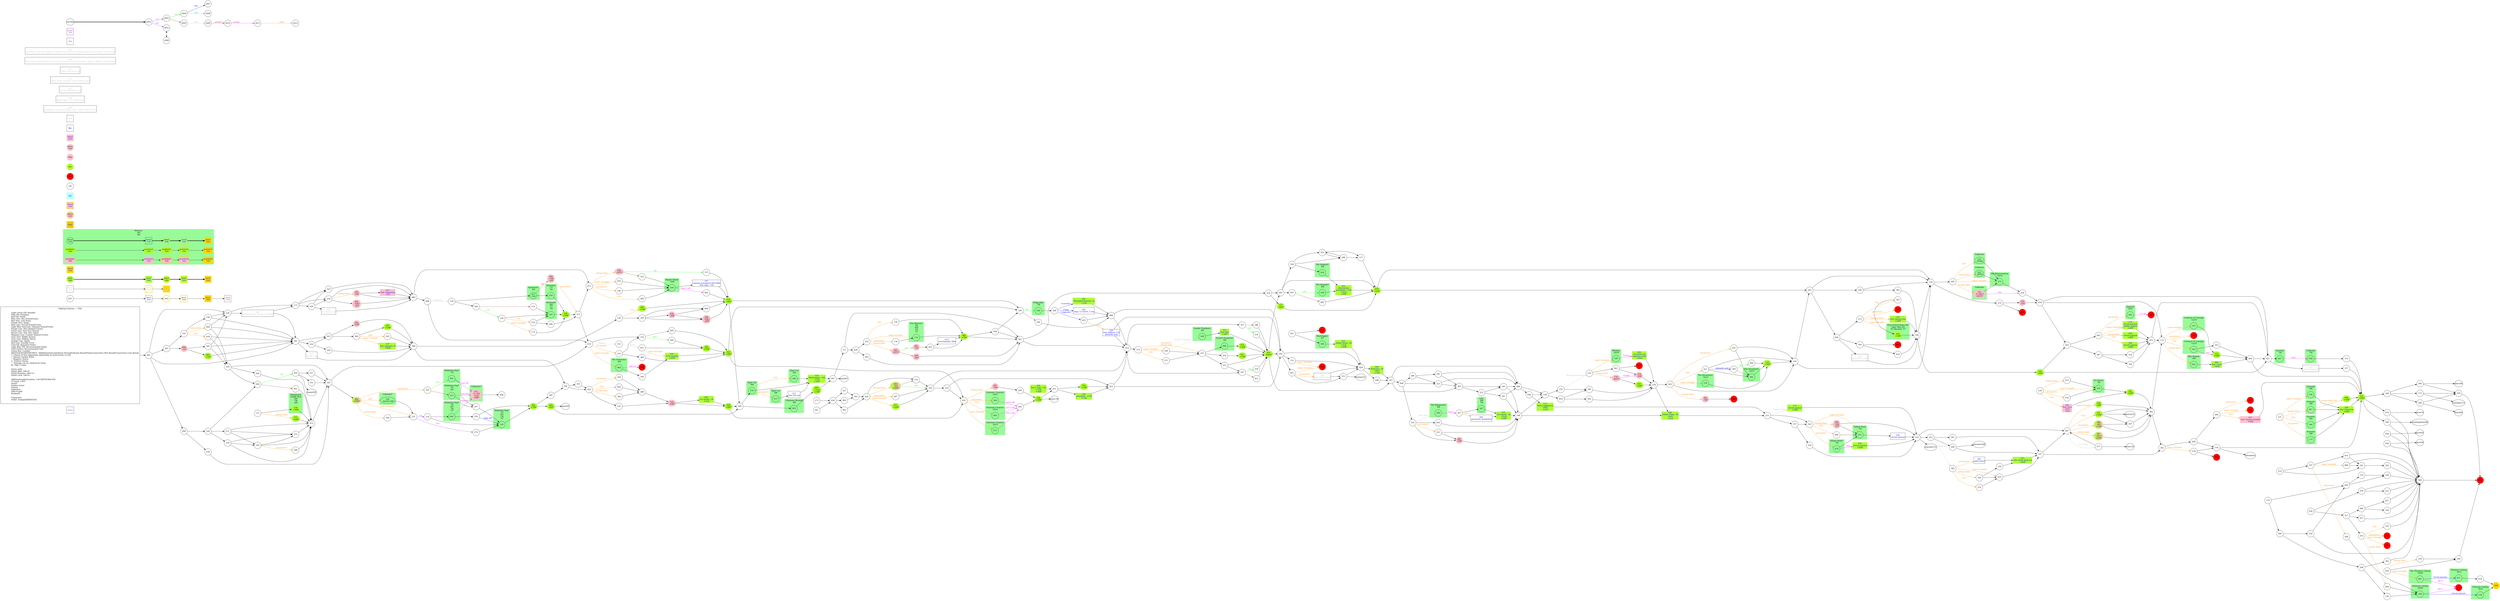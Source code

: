 digraph {
	// graph defaults
	rankdir=LR
	mclimit=50
	nodesep=.3 // changes horizontal separation of nodes
	ranksep=.4 // changes vertical separation of nodes
	node [height=.7
		width=.7
		shape=ellipse
		margin=0]
	edge[weight=5]
	
	subgraph ShopMenu {
		node [fontcolor = "purple" shape = "rect" margin = 0.1]
		menu
	}

	// a box for a graph label
	// note that you can override the defaults set above
	title [label = "Fighting Fantasy --: Title\n\n \
		Light Green Fill: Benefits\l \
		Pink Fill: Penalties\l \
		Red Fill: Death\l \
		Blue Text: Key Items/Events\l \
		Red Text: Lost Items\l \
		Purple Text: Shops\l \
		Blue Line: Forced Items/Events\l \
		Light Blue Text/Line: Optional Items/Events\l \
		Purple Line: Dice Related Events\l \
		Green Line: Stat Test Passed\l \
		Brown Line: Stat Test Failed\l \
		Magenta Line: Combat Related Events\l \
		Grey Text: Riddle Answer\l \
		Grey Line: Hidden Option\l \
		Orange Line: Spells\l \
		Red Line: Possible Error\l \
		Gold Fill: Required Nodes\l \
		Light Blue Fill: Recommended Nodes\l \
		Gold Outline: Recommended Path\l \
		Green Box: Combat\l \
		SK/ST/LK/AT/AR/TM/CW/CL: Skill/Stamina/Luck/Attack Strength/Attack Round/Time/Consecutive Win Round/Consecutive Lose Round\l \
		?: Chance of this happening, depending on instructions in text\l \
		*: Special Combat Rules\l \
		-: Negative Status\l \
		+: Positive Status\l \
		^: Damage can be reduced by items\l \
		@: Take 2 items\l\l \
		Starts with:\l \
		Initial Skill: 1d6+6\l \
		Initial Stamina: 2d6+12\l \
		Initial Luck: 1d6+6\l\l \
		skill/stamina/luck potion: +all SK/ST/LK&1ILK\l \
		10 meal: +4ST\l \
		sword\l \
		leather armor\l \
		lantern\l \
		tinderbox\l \
		2d6+6 gold\l \
		backpack\l\l \
		Comments:\l \
		Order: item/gold/SK/ST/LK\l \
		"
		shape = "box"
		margin = 0.1]

	subgraph Required {
		node [style = "filled" color = "gold" fillcolor = "gold" fontcolor = "blue" shape = "rect"]
		key3
		wrd3 [fontcolor = "grey"]
		boo5
		dam5
		monboo5
		mondam5
		mon5
		440 [fontcolor = "black" shape = "octagon"]
	}

	subgraph Required2 {
		node [style = "filled" color = "gold2" fillcolor = "gold2" fontcolor = "blue" shape = "rect"]
		req2
	}

	subgraph Recommended {
		node [penwidth = 3 color = "gold"]
		txt2
		key2 [shape = "rect" fontcolor = "blue"]
		wrd2 [shape = "rect" fontcolor = "grey"]
		boo3 [style = "filled" fillcolor = "greenyellow"]
		boo4 [style = "filled" fillcolor = "greenyellow"]
		dam3 [style = "filled" fillcolor = "pink"]
		dam4 [style = "filled" fillcolor = "pink"]
		monboo3 [style = "filled" fillcolor = "greenyellow"]
		monboo4 [style = "filled" fillcolor = "greenyellow"]
		mondam3 [style = "filled" fillcolor = "pink"]
		mondam4 [style = "filled" fillcolor = "pink"]
		mon3
		mon4
	}
	
	subgraph Optional {
		node [style = "filled" color = "paleturquoise1" fillcolor = "paleturquoise1" fontcolor = "blue" shape = "rect"]
		opt
	}

	subgraph Combat {
		style = "filled" color = "palegreen"
		subgraph cluster_00 {
			label = "Monster\n 0/0\n 0/0"
			mon1 [label = "\N\n text"]
			mon2 [shape = "rect" fontcolor = "blue" label = "\N\n text"]
			mon3 [label = "\N\n text"]
			mon4 [shape = "rect" fontcolor = "blue" label = "\N\n text"]
			mon5 [shape = "rect" fontcolor = "blue" label = "\N\n text"]
			monboo1 [style = "filled" color = "greenyellow" label = "\N\n text"]
			monboo2 [shape = "rect" style = "filled" color = "greenyellow" fontcolor = "blue" label = "\N\n text"]
			monboo3 [label = "\N\n text"]
			monboo4 [shape = "rect" fontcolor = "blue" label = "\N\n text"]
			monboo5 [shape = "rect" fontcolor = "blue" label = "\N\n text"]
			mondam1 [style = "filled" color = "pink" label = "\N\n text"]
			mondam2 [shape = "rect" style = "filled" color = "pink" fontcolor = "blue" label = "\N\n text"]
			mondam3 [label = "\N\n text"]
			mondam4 [shape = "rect" fontcolor = "blue" label = "\N\n text"]
			mondam5 [shape = "rect" fontcolor = "blue" label = "\N\n text"]
		}
		
		subgraph cluster_01 {
			label = "Chainsaw Bronski\n 8/8"
			003
		}
		
		subgraph cluster_02 {
			label = "Assassin\n 7/6"
			007
		}
		
		subgraph cluster_03 {
			label = "Illya Karpov\n 8/8"
			022
		}

		subgraph cluster_04 {
			label = "Unknown*"
			031 [style = "filled" color = "pink" label = "\N\n -2~3ST\n -1LK?\n -1HP?"]
		}
		
		subgraph cluster_05 {
			label = "Sidney Knox\n 7/6"
			033
		}
		
		subgraph cluster_06 {
			label = "Assassin\n 9/8"
			057
		}
		
		subgraph cluster_07 {
			label = "Four-Armed Beast 8/6\n Tiger Man 9/5\n Dr Macabre 7/7"
			078 [style = "filled" color = "greenyellow" label = "\N\n +3HP"]
		}
		
		subgraph cluster_08 {
			label = "Radiation Dog*\n 7/5\n 6/5\n 7/6\n 7/7"
			082
		}
		
		subgraph cluster_09 {
			label = "The Tormentor\n 8/9"
			084
		}
		
		subgraph cluster_10 {
			label = "The Titanium Cyborg\n 18/20"
			087
		}
		
		subgraph cluster_11 {
			label = "Scarlet Prankster\n 9/8"
			090
		}

		subgraph cluster_12 {
			label = "Mummy\n 10/10"
			109
		}
		
		subgraph cluster_13 {
			label = "Radiation Dog*\n 7/5\n 6/5\n 7/6\n 7/7"
			120
		}
		
		subgraph cluster_14 {
			label = "Fire Warrior*\n 7/6\n 6/6\n 7/5\n 7/5"
			133
		}
		
		subgraph cluster_15 {
			label = "Bodyguard\n Daddy Rich\n 8/9\n 7/8\n 9/8"
			139 [style = "filled" color = "greenyellow" label = "\N\n +3HP"]
		}
		
		subgraph cluster_16 {
			label = "Titanium Cyborg\n 9/10"
			159
		}
		
		subgraph cluster_17 {
			label = "Creature of Carnage\n 12/14"
			163
		}
		
		subgraph cluster_18 {
			label = "Pickpocket\n 7/6"
			166
		}
		
		subgraph cluster_19 {
			label = "Tiger Cat\n 9/8"
			168
		}
		
		subgraph cluster_20 {
			label = "Assassin\n 9/8"
			177
		}
		
		subgraph cluster_21 {
			label = "Assassin\n 9/8"
			194
		}
		
		subgraph cluster_22 {
			label = "The Serpent*\n 8/8"
			196
		}
		
		subgraph cluster_23 {
			label = "Scarlet Prankster\n 9/8"
			198
		}
		
		subgraph cluster_24 {
			label = "Radiation Dog*\n 7/5\n 6/5"
			213
		}
		
		subgraph cluster_25 {
			label = "Assassin\n 9/8"
			236
		}
		
		subgraph cluster_26 {
			label = "Alchemist\n 8/6\n 7/7\n 7/6"
			243
		}
		
		subgraph cluster_27 {
			label = "The Serpent*\n 8/8"
			250
		}
		
		subgraph cluster_28 {
			label = "The Devastator\n 14/12"
			262
		}
		
		subgraph cluster_29 {
			label = "Fountain Creature\n 10/11"
			272
		}
		
		subgraph cluster_30 {
			label = "Tiger Cat\n 9/8"
			278
		}
		
		subgraph cluster_31 {
			label = "Android\n 9/11"
			282
		}
		
		subgraph cluster_32 {
			label = "Ripper Shark\n 10/8"
			294
		}
		
		subgraph cluster_33 {
			label = "Lion\n 8/9\n 7/8"
			297
		}
		
		subgraph cluster_34 {
			label = "Titanium Cyborg\n 18/20"
			298
		}
		
		subgraph cluster_35 {
			label = "Creature of Carnage\n 12/14"
			315
		}
		
		subgraph cluster_36 {
			label = "Fountain Creature\n 10/11"
			326
		}
		
		subgraph cluster_37 {
			label = "Unknown*"
			328 [label = "\N\n -instant kill"]
		}
		
		subgraph cluster_38 {
			label = "Unknown"
			332 [label = "\N\n -3ESK*"]
		}
		
		subgraph cluster_39 {
			label = "Unknown"
			352 [style = "filled" color = "pink" label = "\N\n -0~4ST?\n -6EST?"]
		}
		
		subgraph cluster_40 {
			label = "Alchemist\n 7/7\n 7/6"
			354
		}
		
		subgraph cluster_41 {
			label = "Unknown\n 7/6"
			359
		}
		
		subgraph cluster_42 {
			label = "The Ringmaster\n 8/6"
			360
		}
		
		subgraph cluster_43 {
			label = "The Reincarnation\n 10/12"
			373
		}
		
		subgraph cluster_44 {
			label = "The Devastator\n 14/12"
			378
		}
		
		subgraph cluster_45 {
			label = "Mantrapper\n 8/7"
			396
		}
		
		subgraph cluster_46 {
			label = "Radiation Dog*\n 7/5"
			401
		}
		
		subgraph cluster_47 {
			label = "Fountain Creature\n 10/11"
			404
		}
		
		subgraph cluster_48 {
			label = "Titanium Cyborg\n 9/10"
			411
		}
		
		subgraph cluster_49 {
			label = "Tiger Cat\n 9/8"
			413
		}
		
		subgraph cluster_50 {
			label = "Sidney Knox*\n 7/6"
			419
		}
		
		subgraph cluster_51 {
			label = "Unknown"
			422 [label = "\N\n -4EST"]
		}
		
		subgraph cluster_52 {
			label = "Ice Queen\n 7/8"
			436
		}
		
		subgraph cluster_53 {
			label = "Alchemist*\n 8/6"
			437 [label = "\N\n -2AT"]
		}
		
		cbt
	}

	subgraph Death {
		node [style = "filled" color = "red"]
		008
		032
		048
		059
		136
		173
		184
		230
		274
		277
		292
		335
		376
		384
		390
		392
		414
		ddt
	}

	subgraph Boost {
		node [style = "filled" color = "greenyellow"]
		002 [shape = "rect" fontcolor = "blue" label = "\N\n executive jet\n egyption crate\n +4HP"]
		010 [label = "\N\n +6ST"]
		011 [label = "\N\n +2HP"]
		016 [shape = "rect" fontcolor = "blue" label = "\N\n Sidney Knox: -40\n +1LK\n +3HP"]
		018 [label = "\N\n +6ST"]
		035 [shape = "rect" fontcolor = "blue" label = "\N\n 27th monday\n +2HP"]
		037 [label = "\N\n +1HP"]
		038 [shape = "rect" fontcolor = "blue" label = "\N\n Sidney Knox: -40\n +6ST\n +1LK"]
		063 [label = "\N\n +1ST"]
		064 [shape = "rect" fontcolor = "blue" label = "\N\n Ice Queen: -20\n +1LK"]
		074 [label = "\N\n +3HP"]
		079 [label = "\N\n +2LK"]
		093 [label = "\N\n +1LK\n +1HP"]
		103 [label = "\N\n +6ST?"]
		113 [shape = "rect" fontcolor = "blue" label = "\N\n home appliances\n +6ST\n +1LK"]
		116 [shape = "rect" fontcolor = "blue" label = "\N\n circuit jammer\n parker airport\n +4HP"]
		119 [label = "\N\n +3HP"]
		122 [label = "\N\n +6ST"]
		124 [shape = "rect" fontcolor = "blue" label = "\N\n Mantrapper: +60\n +1LK\n +2HP"]
		126 [shape = "rect" fontcolor = "blue" label = "\N\n president: +100\n +1LK"]
		131 [label = "\N\n +5HP"]
		137 [shape = "rect" fontcolor = "blue" label = "\N\n fear opposite 35\n +2HP"]
		138 [label = "\N\n +2HP"]
		142 [shape = "rect" fontcolor = "blue" label = "\N\n fear clancey bay\n +3HP"]
		175 [shape = "rect" fontcolor = "blue" label = "\N\n circuit jammer\n +5HP"]
		186 [shape = "rect" fontcolor = "blue" label = "\N\n circuit jammer\n +4HP"]
		203 [color = "greenyellow:pink" label = "\N\n -2ST\n +2HP?"]
		227 [shape = "rect" fontcolor = "blue" label = "\N\n info: beast king zoo\n +4HP"]
		231 [label = "\N\n +2HP"]
		238 [shape = "rect" fontcolor = "blue" label = "\N\n lion's cage: +50\n +1LK\n +3HP"]
		241 [label = "\N\n +4HP"]
		258 [shape = "rect" fontcolor = "blue" label = "\N\n fear tomorrow\n +6HP"]
		267 [label = "\N\n +1HP"]
		281 [shape = "rect" fontcolor = "blue" label = "\N\n Mustapha Kareem: x2\n +1LK"]
		284 [color = "greenyellow:pink" label = "\N\n &plusmn;?HP?"]
		285 [label = "\N\n +2HP"]
		293 [label = "\N\n +6ST"]
		295 [label = "\N\n +1HP"]
		300 [shape = "rect" fontcolor = "blue" label = "\N\n Poisoner: -30\n +6ST\n +1LK"]
		304 [shape = "rect" fontcolor = "blue" label = "\N\n circuit jammer\n +4HP"]
		307 [color = "greenyellow:pink" label = "\N\n -4ST?\n &plusmn;2HP"]
		311 [label = "\N\n +6ST"]
		333 [shape = "rect" fontcolor = "blue" label = "\N\n fear 9am\n +3HP"]
		336 [label = "\N\n +4HP"]
		337 [label = "\N\n +6ST"]
		338 [label = "\N\n -2HP"]
		350 [label = "\N\n +?HP"]
		358 [shape = "rect" fontcolor = "blue" label = "\N\n circuit jammer\n +4HP"]
		364 [shape = "rect" fontcolor = "blue" label = "\N\n fear 11am\n +5HP"]
		371 [label = "\N\n +3HP"]
		380 [label = "\N\n +?HP"]
		389 [color = "greenyellow:pink" label = "\N\n -4ST\n +2HP"]
		393 [label = "\N\n +1HP"]
		400 [label = "\N\n +1HP"]
		431 [label = "\N\n +2HP"]
		432 [shape = "rect" fontcolor = "blue" label = "\N\n illya karpov\n president: +100\n +2LK\n +2HP"]
		433 [shape = "rect" fontcolor = "blue" label = "\N\n Ice Queen: -20\n +1LK\n +3HP"]
		438 [label = "\N\n +6ST"]
		bst
		boo1 [label = "\N\n text"]
		boo2 [shape = "rect" fontcolor = "blue" label = "\N\n text"]
		boo3 [label = "\N\n text"]
		boo4 [shape = "rect" fontcolor = "blue" label = "\N\n text"]
		boo5 [shape = "rect" fontcolor = "blue" label = "\N\n text"]
	}

	subgraph Damage {
		node [style = "filled" color = "pink"]
		005 [label = "\N\n -1SK?\n -2ST"]
		028 [label = "\N\n -1SK\n -2ST"]
		099 [label = "\N\n -1ST"]
		170 [label = "\N\n -4ST??"]
		180 [label = "\N\n -2ST??"]
		182 [shape = "rect" fontcolor = "blue" label = "\N\n fear 3ave\n -2ST?\n -1LK"]
		183 [label = "\N\n -2ST"]
		200 [label = "\N\n -4ST"]
		204 [label = "\N\n -1SK\n -3ST"]
		244 [label = "\N\n -1HP"]
		261 [label = "\N\n -?ST"]
		269 [label = "\N\n -1SK?\n -2HP"]
		275 [shape = "rect" fontcolor = "blue" label = "\N\n fear submarine\n -2ST"]
		279 [label = "\N\n -2ST"]
		283 [label = "\N\n -2ST??"]
		314 [label = "\N\n -2HP"]
		316 [label = "\N\n -1HP?"]
		363 [label = "\N\n -?HP"]
		367 [label = "\N\n -?HP"]
		383 [label = "\N\n -2HP"]
		426 [label = "\N\n -2SK"]
		427 [shape = "rect" fontcolor = "blue" label = "\N\n fear chinese laundry\n +6HP"]
		ddg
		dam1 [label = "\N\n text"]
		dam2 [shape = "rect" fontcolor = "blue" label = "\N\n text"]
		dam3 [label = "\N\n text"]
		dam4 [shape = "rect" fontcolor = "blue" label = "\N\n text"]
		dam5 [shape = "rect" fontcolor = "blue" label = "\N\n text"]
	}

	subgraph Key_Item {
		node [fontcolor = "blue" shape = "rect"]
		kky
		013 [label = "\N\n merchandise 28th"]
		020 [label = "\N\n map: 12 street, 2 ave"]
		081 [label = "\N\n gold watch"]
		092 [label = "\N\n password: quicksilver"]
		140 [label = "\N\n circuit jammer"]
		197 [label = "\N\n captain menagerie:444-5666\n lion cage: +50"]
		217 [label = "\N\n fear 5th ave"]
		329 [label = "\N\n fear address 176\n phenolic acid"]
		key1 [label = "\N\n text"]
		key2 [label = "\N\n text"]
		key3 [label = "\N\n text"]
		key4 [fontcolor = "crimson" label = "\N\n -text"]
	}
	
	subgraph Key_Word {
		node [fontcolor = "grey" shape = "rect"]
		wwd
		083 [label = "\N\n Ice Queen: -20"]
		088 [label = "\N\n Alchemists: Cleveland Bank, 4am, 128th street 10 ave"]
		100 [label = "\N\n ocean behemoth"]
		108 [label = "\N\n Daddy Rich: 113, 58th street"]
		127 [label = "\N\n Scarlet Prankster: -50"]
		152 [label = "\N\n Brain Child: Timothy Grant 100th street"]
		167 [label = "\N\n Smoke: -20"]
		222 [label = "\N\n Tiger Cat: pussy cat"]
		246 [label = "\N\n fear 209th street"]
		264 [label = "\N\n president: +100"]
		280 [label = "\N\n Tormentor: Richard Storm, Ice Queen: Sylvia Frost, Dr Macabre: Marcus Buletta, rob chemist"]
		312 [label = "\N\n President Titan City, KMarcus Buletta and Rat-face Flanagan know how attempt on life made"]
		386 [label = "\N\n Richard Storm, Susan: 555-9999"]
		wrd1 [label = "\N\n text"]
		wrd2 [label = "\N\n text"]
		wrd3 [label = "\N\n text"]
	}
	
	subgraph Shop {
		node [fontcolor = "purple" shape = "rect"]
		shp
		shop1 [label = "\N\n text"]
	}

	mon1 -> mon2 -> mon3 -> mon4 -> mon5 [penwidth = 3]
	boo1 -> boo2 -> boo3 -> boo4 -> boo5 [penwidth = 3]
	txt1 -> key1 -> txt2 -> key2 -> key3 -> key4
	wrd1 -> wrd2 -> wrd3
	monboo1 -> monboo2 -> monboo3 -> monboo4 -> monboo5
	mondam1 -> mondam2 -> mondam3 -> mondam4 -> mondam5

	myTitle -> z001 [penwidth = 3]
	z001 -> z002 [color = "purple" fontcolor = "purple" label = "1-3"]
	z001 -> z003 [color = "purple" fontcolor = "purple" label = "4-6"]
	z002 -> z004 [color = "green" fontcolor = "green" label = "LK"]
	z002 -> z005 [color = "brown"]
	z003 -> z006 [dir = "both"]
	z004 -> z007 [color = "blue" fontcolor = "blue" label = "req"]
	z004 -> z008 [color = "cyan3" fontcolor = "cyan3" label = "-opt"]
	z005 -> z009 [color = "grey" fontcolor = "grey" label = "info"]
	z009 -> z010 [color = "crimson" fontcolor = "crimson" label = "error(?)"]
	z010 -> z011 [color = "magenta" fontcolor = "magenta" label = "escape"]
	z011 -> z012 [color = "darkorange" fontcolor = "darkorange" label = "spell"]
	{
		rank = same
		z003
		z006
	}
	title -> 001
	001 -> 263
	001 -> 289
	001 -> 228
	001 -> 341
	002 -> 276
	003 -> 093
	004 -> 399
	004 -> 310
	004 -> 223
	005 -> 060
	006 -> 298
	007 -> 359 [color = "magenta" fontcolor = "magenta" label = "2AR"]
	009 -> 165
	009 -> 341
	009 -> 228
	010 -> 201
	010 -> 185
	011 -> 162
	012 -> 436
	013 -> 380
	014 -> 351
	014 -> 368
	015 -> 187
	015 -> 174
	015 -> 357
	016 -> 428
	017 -> 181
	018 -> 369
	018 -> 185
	019 -> 440
	020 -> 086
	021 -> 100
	021 -> 007
	022 -> 364
	023 -> 366
	023 -> 244
	024 -> 402 [color = "darkorange" fontcolor = "darkorange" label = "ETS"]
	024 -> 209 [color = "darkorange" fontcolor = "darkorange" label = "psi-powers"]
	024 -> 344 [color = "darkorange" fontcolor = "darkorange" label = "energy blast"]
	024 -> 232
	025 -> 107
	026 -> 158
	026 -> 113
	027 -> 368
	028 -> 372 [color = "darkorange" fontcolor = "darkorange" label = "psi-powers"]
	029 -> 287 [color = "darkorange" fontcolor = "darkorange" label = "psi-powers"]
	029 -> 203 [color = "darkorange" fontcolor = "darkorange" label = "energy blast"]
	029 -> 011 [color = "darkorange" fontcolor = "darkorange" label = "super strength"]
	029 -> 153
	030 -> ave030
	030 -> 368
	031 -> dog
	033 -> 140
	034 -> 066
	034 -> 403
	034 -> 257
	035 -> 010
	036 -> 073
	037 -> 103
	038 -> 215
	039 -> 370
	039 -> 317
	040 -> 021
	040 -> 311
	041 -> 246 [color = "darkorange" fontcolor = "darkorange" label = "psi-powers"]
	041 -> 414 [color = "darkorange" fontcolor = "darkorange" label = "super strength"]
	041 -> 331
	042 -> 301
	043 -> 407
	043 -> 169
	043 -> 079
	044 -> 199
	044 -> 110
	045 -> 148
	046 -> date046
	046 -> 220
	047 -> 034
	049 -> 285
	050 -> ave050
	050 -> 368
	051 -> 035 [color = "darkorange" fontcolor = "darkorange" label = "super strength"]
	051 -> 285
	052 -> 436
	053 -> 013
	053 -> 380
	054 -> 405 [color = "green" fontcolor = "green" label = "LK"]
	054 -> 091 [color = "brown"]
	055 -> 294
	056 -> 079
	057 -> 400 [color = "darkorange" fontcolor = "darkorange" label = "energy blast+hit"]
	057 -> 258
	058 -> 154
	058 -> 208
	060 -> 072
	060 -> 098
	061 -> 184
	061 -> 314
	062 -> 186 [color = "darkorange" fontcolor = "darkorange" label = "ETS"]
	062 -> 116 [color = "darkorange" fontcolor = "darkorange" label = "super strength"]
	062 -> 282 [color = "darkorange" fontcolor = "darkorange" label = "psi-powers"]
	062 -> 304 [color = "darkorange" fontcolor = "darkorange" label = "energy blast"]
	063 -> 341
	064 -> 438
	065 -> 138
	066 -> 303
	067 -> rain067
	067 -> 111
	068 -> 351
	068 -> 368
	069 -> 119
	070 -> ave070
	070 -> 368
	071 -> 126
	071 -> 393
	072 -> 299 [color = "darkorange" fontcolor = "darkorange" label = "ETS"]
	072 -> 180 [color = "darkorange" fontcolor = "darkorange" label = "energy blast"]
	072 -> 146 [color = "darkorange" fontcolor = "darkorange" label = "psi-powers"]
	072 -> 055 [color = "darkorange" fontcolor = "darkorange" label = "super strength"]
	073 -> 181
	074 -> 103
	075 -> 021
	075 -> 114
	076 -> 425
	076 -> 021
	076 -> 114
	077 -> clue129
	077 -> 097
	078 -> 226
	079 -> 245
	079 -> 134
	080 -> 033
	081 -> 227
	082 -> 031 [color = "magenta" fontcolor = "magenta" label = "lose AR"]
	082 -> 193
	083 -> 060
	084 -> 346
	084 -> 376 [color = "magenta" fontcolor = "magenta" label = "AR>10"]
	085 -> 332 [color = "darkorange" fontcolor = "darkorange" label = "ETS"]
	085 -> 422 [color = "darkorange" fontcolor = "darkorange" label = "psi-powers"]
	085 -> 352 [color = "darkorange" fontcolor = "darkorange" label = "energy blast"]
	085 -> 373 [color = "darkorange" fontcolor = "darkorange" label = "super strength"]
	086 -> 015
	086 -> 202
	087 -> 411 [color = "blue" fontcolor = "blue" label = "circuit jammer"]
	087 -> 136 [color = "magenta" fontcolor = "magenta" label = "AR>3"]
	089 -> 018
	090 -> 074
	091 -> 073
	092 -> 433
	093 -> 067
	094 -> 313
	094 -> 160
	094 -> 264
	095 -> 018
	096 -> 027
	096 -> 164
	097 -> 389 [color = "darkorange" fontcolor = "darkorange" label = "psi-powers"]
	097 -> 307 [color = "darkorange" fontcolor = "darkorange" label = "energy blast"]
	097 -> 338 [color = "darkorange" fontcolor = "darkorange" label = "super strength"]
	097 -> 231 [color = "darkorange" fontcolor = "darkorange" label = "ETS"]
	097 -> 077 [color = "grey" fontcolor = "grey" label = "Ice Queen"]
	098 -> 410
	098 -> 118 [color = "grey" fontcolor = "grey" label = "Alchemist"]
	099 -> 063
	099 -> 305
	100 -> 157
	101 -> 024
	102 -> 023
	102 -> 229
	103 -> 202
	103 -> 327
	103 -> 043
	104 -> 318
	104 -> 211
	104 -> 054
	105 -> 401 [color = "green" fontcolor = "green" label = "LK"]
	105 -> 213 [color = "brown"]
	106 -> 086
	107 -> 342
	107 -> 097
	109 -> 002 [color = "magenta" fontcolor = "magenta" label = "EST&le;4"]
	110 -> 199
	111 -> 429
	111 -> 301
	112 -> 420
	112 -> 323
	112 -> 259
	113 -> 215
	114 -> 315 [color = "darkorange" fontcolor = "darkorange" label = "super strength"]
	114 -> 384 [color = "darkorange" fontcolor = "darkorange" label = "psi-powers"]
	114 -> 022 [color = "darkorange" fontcolor = "darkorange" label = "energy blast"]
	114 -> 163 [color = "darkorange" fontcolor = "darkorange" label = "ETS"]
	115 -> timedate115
	115 -> 220
	116 -> 075
	117 -> 079
	118 -> 437
	118 -> 309
	119 -> 319
	120 -> 350
	121 -> 236 [color = "darkorange" fontcolor = "darkorange" label = "super strength"]
	121 -> 057 [color = "darkorange" fontcolor = "darkorange" label = "energy blast"]
	121 -> 177 [color = "darkorange" fontcolor = "darkorange" label = "psi-powers"]
	121 -> 194 [color = "darkorange" fontcolor = "darkorange" label = "ETS"]
	122 -> 021
	122 -> 425
	123 -> 018
	124 -> 067
	125 -> poisoner125
	125 -> 412
	125 -> 097
	126 -> 435
	128 -> 172 [color = "darkorange" fontcolor = "darkorange" label = "super strength"]
	128 -> 210 [color = "darkorange" fontcolor = "darkorange" label = "ETS"]
	128 -> 243
	129 -> 436 [color = "darkorange" fontcolor = "darkorange" label = "super strength"]
	129 -> 182 [color = "darkorange" fontcolor = "darkorange" label = "ETS"]
	129 -> 052 [color = "darkorange" fontcolor = "darkorange" label = "psi-powers"]
	129 -> 012 [color = "darkorange" fontcolor = "darkorange" label = "energy blast"]
	130 -> 298
	131 -> 040
	132 -> 082
	132 -> 120
	133 -> 380
	134 -> 219
	134 -> 085
	135 -> 240
	135 -> 270 [color = "grey" fontcolor = "grey" label = "Mustapha Kareem"]
	137 -> 398
	138 -> clue138
	138 -> 071
	139 -> 073
	140 -> 125
	141 -> 051 [color = "grey" fontcolor = "grey" label = "Susan"]
	142 -> 226
	143 -> 439
	143 -> 090
	143 -> 212
	144 -> 295 [color = "darkorange" fontcolor = "darkorange" label = "ETS"]
	144 -> 339
	145 -> 368
	146 -> 294
	147 -> 068 [color = "darkorange" fontcolor = "darkorange" label = "super strength"]
	147 -> 188 [color = "darkorange" fontcolor = "darkorange" label = "psi-powers"]
	147 -> 014
	148 -> 158
	148 -> 038
	149 -> 341
	149 -> 228
	150 -> 227
	151 -> 428
	151 -> 414 [color = "darkorange" fontcolor = "darkorange" label = "super strength"]
	153 -> 162
	154 -> 311
	154 -> falsealarm
	155 -> 243
	156 -> 380
	157 -> 311
	158 -> 416
	158 -> 135
	159 -> 440
	160 -> 424
	160 -> 008
	161 -> 408
	161 -> 148
	162 -> 015
	162 -> 225
	163 -> 353
	163 -> 131 [color = "magenta" fontcolor = "magenta" label = "win"]
	164 -> 368
	165 -> 036
	165 -> 054
	165 -> 181
	166 -> 296
	167 -> 398
	168 -> 124
	169 -> 322
	169 -> 288
	169 -> 250
	170 -> 314 [color = "magenta" fontcolor = "magenta" label = "escape"]
	170 -> 431
	171 -> 371 [color = "darkorange" fontcolor = "darkorange" label = "energy blast"]
	171 -> 139
	172 -> 336
	174 -> 248 [color = "darkorange" fontcolor = "darkorange" label = "super strength"]
	174 -> 271 [color = "darkorange" fontcolor = "darkorange" label = "ETS"]
	174 -> 143 [color = "darkorange" fontcolor = "darkorange" label = "psi-powers\n energy blast"]
	175 -> 125
	176 -> 049 [color = "green" fontcolor = "green" label = "SK-1"]
	176 -> 260 [color = "brown"]
	177 -> 258
	178 -> 133
	179 -> 266
	179 -> 044
	180 -> 123 [color = "green" fontcolor = "green" label = "SK"]
	180 -> 255 [color = "brown"]
	181 -> 284
	181 -> 410
	182 -> 241
	183 -> 275
	183 -> 060
	185 -> 166 [color = "green" fontcolor = "green" label = "SK"]
	185 -> 106 [color = "brown"]
	186 -> 075
	187 -> 224 [color = "green" fontcolor = "green" label = "SK"]
	187 -> 415 [color = "brown"]
	188 -> 298
	189 -> 327
	190 -> 134
	190 -> 395
	191 -> 418 [color = "darkorange" fontcolor = "darkorange" label = "ETS"]
	191 -> 009 [color = "darkorange" fontcolor = "darkorange" label = "psi-powers"]
	191 -> 149
	192 -> 262
	192 -> 319
	193 -> 120 [color = "blue" fontcolor = "blue" label = "dogs left"]
	193 -> 350
	194 -> 258
	195 -> 348 [color = "darkorange" fontcolor = "darkorange" label = "psi-powers"]
	195 -> 233
	195 -> 073
	196 -> 432
	197 -> 018
	198 -> 333
	199 -> 368
	200 -> 301
	201 -> 272 [color = "darkorange" fontcolor = "darkorange" label = "super strength"]
	201 -> 326 [color = "darkorange" fontcolor = "darkorange" label = "psi-powers"]
	201 -> 367 [color = "darkorange" fontcolor = "darkorange" label = "energy blast"]
	201 -> 404 [color = "darkorange" fontcolor = "darkorange" label = "ETS"]
	202 -> 151
	202 -> 041
	202 -> 428
	203 -> 153 [color = "brown"]
	203 -> 162 [color = "green" fontcolor = "green" label = "SK"]
	204 -> 033
	204 -> 125
	205 -> 398
	206 -> 381
	206 -> 130
	207 -> 092 [color = "darkorange" fontcolor = "darkorange" label = "ETS"]
	207 -> 297
	208 -> 274 [color = "darkorange" fontcolor = "darkorange" label = "psi-powers"]
	208 -> 427 [color = "darkorange" fontcolor = "darkorange" label = "ETS"]
	208 -> 392 [color = "darkorange" fontcolor = "darkorange" label = "super strength"]
	209 -> 286
	210 -> 406
	210 -> 243
	211 -> 195
	211 -> 233
	211 -> 073
	212 -> 187
	212 -> 103
	213 -> 031 [color = "magenta" fontcolor = "magenta" label = "lose AR"]
	213 -> 247
	214 -> 351
	214 -> 147
	215 -> 175 [color = "grey" fontcolor = "grey" label = "Sidney Knox"]
	215 -> 343
	215 -> 377
	216 -> 308
	216 -> 176
	217 -> 124
	218 -> 337
	218 -> 043
	219 -> 230
	219 -> 279
	220 -> 292
	221 -> 368
	223 -> 408
	223 -> 365
	224 -> 103
	225 -> 201
	225 -> 435
	226 -> 134
	226 -> 122
	227 -> 107
	228 -> 112
	228 -> 386
	229 -> 398
	231 -> 362
	231 -> 347
	231 -> queen231
	232 -> 316
	233 -> 073
	234 -> 103
	235 -> 025
	236 -> 258
	237 -> 132 [color = "purple" fontcolor = "purple" label = "1-4"]
	237 -> 375 [color = "purple" fontcolor = "purple" label = "5-6"]
	238 -> 071
	239 -> 076
	240 -> 276
	241 -> 362
	242 -> 378 [color = "darkorange" fontcolor = "darkorange" label = "super strength"]
	242 -> 421 [color = "darkorange" fontcolor = "darkorange" label = "ETS"]
	242 -> 192 [color = "darkorange" fontcolor = "darkorange" label = "psi-powers"]
	242 -> 363 [color = "darkorange" fontcolor = "darkorange" label = "energy blast"]
	242 -> 319
	243 -> 336
	244 -> 398
	245 -> 190
	245 -> 094
	245 -> 134
	246 -> 428
	246 -> 331
	247 -> 120
	248 -> 198 [color = "grey" fontcolor = "grey" label = "Scarlet Prankster"]
	248 -> 143
	249 -> 292
	250 -> 432
	251 -> 181
	252 -> 390 [color = "darkorange" fontcolor = "darkorange" label = "super strength"]
	252 -> 059 [color = "darkorange" fontcolor = "darkorange" label = "psi-powers"]
	252 -> 145 [color = "darkorange" fontcolor = "darkorange" label = "ETS"]
	252 -> 006 [color = "darkorange" fontcolor = "darkorange" label = "energy blast"]
	253 -> 161
	253 -> 345
	254 -> 125
	255 -> 294
	256 -> 024
	256 -> 101
	257 -> 303
	258 -> 311
	259 -> 183 [color = "darkorange" fontcolor = "darkorange" label = "energy blast"]
	259 -> 005
	259 -> 060
	260 -> 010
	261 -> 053
	262 -> 119
	263 -> 099
	263 -> 191
	264 -> 226
	265 -> 138
	266 -> 334
	266 -> 206
	267 -> 398
	268 -> poisoner268
	268 -> 107
	269 -> 018
	270 -> 170 [color = "darkorange" fontcolor = "darkorange" label = "energy blast"]
	270 -> 109 [color = "darkorange" fontcolor = "darkorange" label = "super strength"]
	270 -> 061
	271 -> 143
	272 -> 065 [color = "magenta" fontcolor = "magenta" label = "win 4 AR"]
	273 -> 034
	275 -> 060
	276 -> 242
	276 -> 038
	278 -> 413 [color = "darkorange" fontcolor = "darkorange" label = "psi-powers"]
	278 -> 168 [color = "darkorange" fontcolor = "darkorange" label = "ETS"]
	278 -> 124
	279 -> 076
	281 -> 086
	282 -> 335 [color = "magenta" fontcolor = "magenta" label = ">2 AR"]
	283 -> 261 [color = "green" fontcolor = "green" label = "SK"]
	283 -> 200 [color = "brown"]
	284 -> 328 [color = "darkorange" fontcolor = "darkorange" label = "ETS"]
	284 -> 306 [color = "darkorange" fontcolor = "darkorange" label = "energy blast"]
	284 -> 105 [color = "darkorange" fontcolor = "darkorange" label = "psi-powers"]
	284 -> 237 [color = "darkorange" fontcolor = "darkorange" label = "super strength"]
	285 -> 010
	286 -> 316
	287 -> 162
	288 -> 322
	288 -> 117
	289 -> 434
	289 -> 104
	290 -> meetingtime290
	290 -> 368
	291 -> 408
	291 -> 365
	293 -> 369
	293 -> rain293
	294 -> 095 [color = "magenta" fontcolor = "magenta" label = "lose 4 AR"]
	294 -> 197
	295 -> 018
	296 -> 423 [color = "blue" fontcolor = "blue" label = "+cigarette"]
	296 -> 281 [color = "blue" fontcolor = "blue" label = "+cassette"]
	296 -> 020 [color = "blue" fontcolor = "blue" label = "+map"]
	297 -> 433
	298 -> 159 [color = "blue" fontcolor = "blue" label = "circuit jammer"]
	298 -> 136 [color = "magenta" fontcolor = "magenta" label = "AR>3"]
	299 -> 294
	300 -> 327
	301 -> 015
	301 -> 218
	302 -> 368
	303 -> 029
	304 -> 075
	305 -> 165
	305 -> 228
	305 -> 341
	306 -> 237
	307 -> 362
	308 -> 010
	309 -> 128 [color = "green" fontcolor = "green" label = "LK"]
	309 -> 155 [color = "brown"]
	310 -> 383
	310 -> 045
	310 -> 321 [color = "darkorange" fontcolor = "darkorange" label = "psi-powers"]
	310 -> 360 [color = "grey" fontcolor = "grey" label = "lion cage"]
	311 -> 349
	311 -> 070
	311 -> 290
	313 -> 325 [color = "darkorange" fontcolor = "darkorange" label = "ETS"]
	313 -> 173 [color = "darkorange" fontcolor = "darkorange" label = "psi-powers"]
	313 -> 078 [color = "darkorange" fontcolor = "darkorange" label = "super strength"]
	313 -> 142 [color = "darkorange" fontcolor = "darkorange" label = "energy blast"]
	314 -> 276
	315 -> 131
	316 -> 438
	316 -> 064
	317 -> 417
	317 -> 252
	317 -> 096
	318 -> 233
	318 -> 195
	318 -> 073
	319 -> 134
	319 -> 245
	320 -> 150
	320 -> 025
	321 -> 383
	321 -> 148
	322 -> 288
	322 -> 117
	323 -> 060
	324 -> 075
	325 -> 078
	326 -> 065 [color = "magenta" fontcolor = "magenta" label = "win 4 AR"]
	327 -> 365
	327 -> 408
	327 -> 004
	328 -> 237
	329 -> 015
	329 -> 202
	330 -> 249
	331 -> mslug331
	331 -> 428
	332 -> 373
	333 -> 103
	334 -> 044
	334 -> 368
	336 -> 372
	337 -> 079
	338 -> 362
	339 -> 269
	339 -> 426
	339 -> 089
	340 -> 262 [color = "brown"]
	340 -> 069 [color = "green" fontcolor = "green" label = "SK"]
	341 -> 102
	341 -> 023
	341 -> 167
	342 -> 379 [color = "darkorange" fontcolor = "darkorange" label = "super strength"]
	342 -> 058
	343 -> 033 [color = "darkorange" fontcolor = "darkorange" label = "super strength"]
	343 -> 204 [color = "darkorange" fontcolor = "darkorange" label = "energy blast"]
	343 -> 419 [color = "darkorange" fontcolor = "darkorange" label = "psi-powers"]
	343 -> 080 [color = "darkorange" fontcolor = "darkorange" label = "ETS"]
	344 -> 286
	345 -> 408
	345 -> 148
	346 -> 035
	347 -> 362
	348 -> 073
	349 -> 394
	349 -> 046
	349 -> 115
	350 -> 293
	350 -> 397
	351 -> 302
	352 -> 373
	352 -> 239 [color = "magenta" fontcolor = "magenta" label = "win"]
	353 -> 040
	354 -> 336
	355 -> 133 [color = "darkorange" fontcolor = "darkorange" label = "super strength"]
	355 -> 178 [color = "darkorange" fontcolor = "darkorange" label = "psi-powers"]
	355 -> 156 [color = "darkorange" fontcolor = "darkorange" label = "ETS"]
	355 -> 283 [color = "darkorange" fontcolor = "darkorange" label = "energy blast"]
	356 -> 075
	357 -> 388 [color = "brown"]
	357 -> 234 [color = "green" fontcolor = "green" label = "SK"]
	358 -> 125
	359 -> 374
	360 -> 207 [color = "magenta" fontcolor = "magenta" label = "AR>1"]
	361 -> 107
	362 -> 114
	362 -> 342
	363 -> 048
	364 -> 040
	365 -> 345
	365 -> 253
	366 -> 205 [color = "darkorange" fontcolor = "darkorange" label = "ETS"]
	366 -> 137 [color = "darkorange" fontcolor = "darkorange" label = "super strength"]
	366 -> 267
	367 -> 265
	368 -> 292
	369 -> 003
	369 -> 278
	370 -> 221
	370 -> 368
	371 -> 073
	372 -> 072
	372 -> 410
	373 -> 239
	374 -> 311
	375 -> 120
	377 -> 254
	377 -> 343
	378 -> 119
	379 -> 032
	379 -> 154
	380 -> 301
	380 -> 409
	381 -> 368
	382 -> 320 [color = "darkorange" fontcolor = "darkorange" label = "energy blast"]
	382 -> 081 [color = "darkorange" fontcolor = "darkorange" label = "psi-powers"]
	382 -> 025 [color = "darkorange" fontcolor = "darkorange" label = "super strength"]
	382 -> 235 [color = "darkorange" fontcolor = "darkorange" label = "ETS"]
	383 -> 148
	385 -> 276
	386 -> 112
	386 -> 341
	387 -> 356
	387 -> 324
	388 -> 103
	389 -> 362
	389 -> 347
	391 -> 277
	391 -> 396
	393 -> 435
	394 -> date394
	394 -> 220
	395 -> 226
	396 -> 016
	397 -> 256
	398 -> 256
	398 -> 144
	399 -> 223
	399 -> 291
	400 -> 311
	401 -> 031 [color = "magenta" fontcolor = "magenta" label = "lose AR"]
	401 -> 247
	402 -> 286
	403 -> 029
	404 -> 065 [color = "magenta" fontcolor = "magenta" label = "win 4 AR"]
	405 -> 251
	405 -> 017
	405 -> danny405
	406 -> 372
	407 -> 196 [color = "green" fontcolor = "green" label = "LK"]
	407 -> 056 [color = "brown"]
	408 -> 158
	408 -> 026
	409 -> 185
	409 -> 301
	410 -> 141 [color = "grey" fontcolor = "grey" label = "Susan"]
	410 -> 084 [color = "darkorange" fontcolor = "darkorange" label = "super strength"]
	410 -> 216 [color = "darkorange" fontcolor = "darkorange" label = "psi-powers"]
	410 -> 176
	411 -> 019
	412 -> 361
	412 -> 268
	412 -> 382 [color = "grey" fontcolor = "grey" label = "Poisoner"]
	413 -> 217
	415 -> 103
	416 -> 385
	416 -> 240
	417 -> 368
	418 -> 341
	418 -> 165
	419 -> 358 [color = "magenta" fontcolor = "magenta" label = "win"]
	419 -> 033
	420 -> 083
	420 -> 323
	420 -> 259
	421 -> 340 [color = "blue" fontcolor = "blue" label = "phenolic acid"]
	421 -> 262
	421 -> 319
	422 -> 373
	423 -> 329 [color = "darkorange" fontcolor = "darkorange" label = "ETS"]
	423 -> 086
	424 -> 226
	425 -> 387
	425 -> 062
	426 -> 269
	426 -> 089
	427 -> 311
	428 -> 189
	428 -> 300
	429 -> 042
	429 -> 355
	430 -> 087 [color = "darkorange" fontcolor = "darkorange" label = "super strength"]
	430 -> 330 [color = "darkorange" fontcolor = "darkorange" label = "energy blast"]
	430 -> 249
	431 -> 276
	432 -> 079
	433 -> 148
	434 -> 181
	435 -> 015
	435 -> 202
	436 -> 241
	437 -> 028 [color = "brown" fontcolor = "brown" label = "LK"]
	437 -> 354
	438 -> 201
	438 -> 369
	439 -> 037
}
